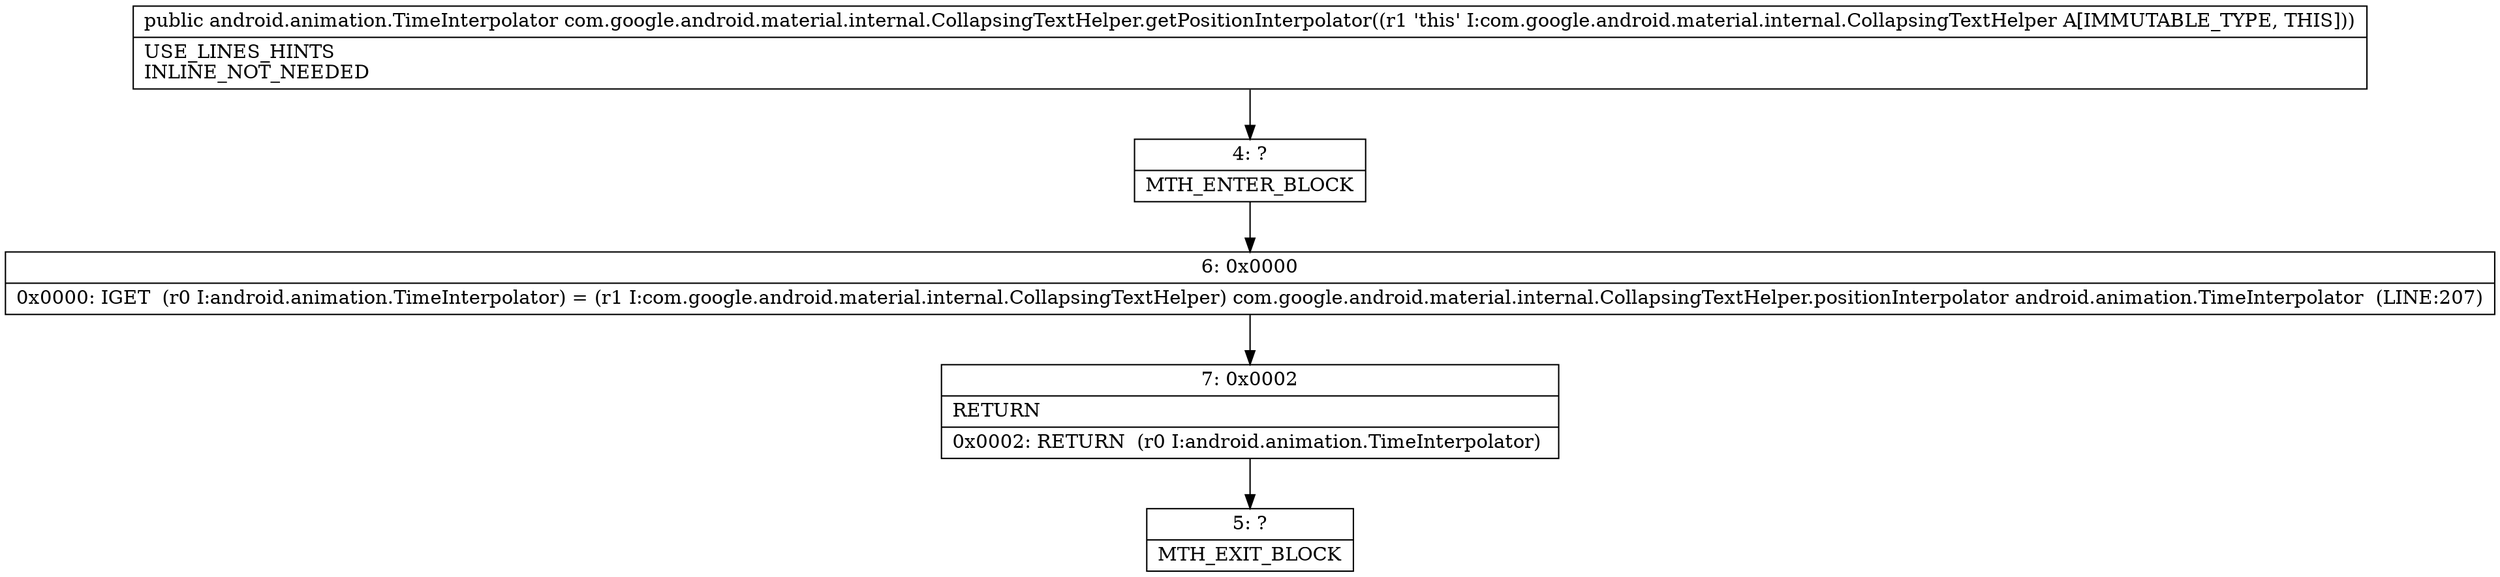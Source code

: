 digraph "CFG forcom.google.android.material.internal.CollapsingTextHelper.getPositionInterpolator()Landroid\/animation\/TimeInterpolator;" {
Node_4 [shape=record,label="{4\:\ ?|MTH_ENTER_BLOCK\l}"];
Node_6 [shape=record,label="{6\:\ 0x0000|0x0000: IGET  (r0 I:android.animation.TimeInterpolator) = (r1 I:com.google.android.material.internal.CollapsingTextHelper) com.google.android.material.internal.CollapsingTextHelper.positionInterpolator android.animation.TimeInterpolator  (LINE:207)\l}"];
Node_7 [shape=record,label="{7\:\ 0x0002|RETURN\l|0x0002: RETURN  (r0 I:android.animation.TimeInterpolator) \l}"];
Node_5 [shape=record,label="{5\:\ ?|MTH_EXIT_BLOCK\l}"];
MethodNode[shape=record,label="{public android.animation.TimeInterpolator com.google.android.material.internal.CollapsingTextHelper.getPositionInterpolator((r1 'this' I:com.google.android.material.internal.CollapsingTextHelper A[IMMUTABLE_TYPE, THIS]))  | USE_LINES_HINTS\lINLINE_NOT_NEEDED\l}"];
MethodNode -> Node_4;Node_4 -> Node_6;
Node_6 -> Node_7;
Node_7 -> Node_5;
}

